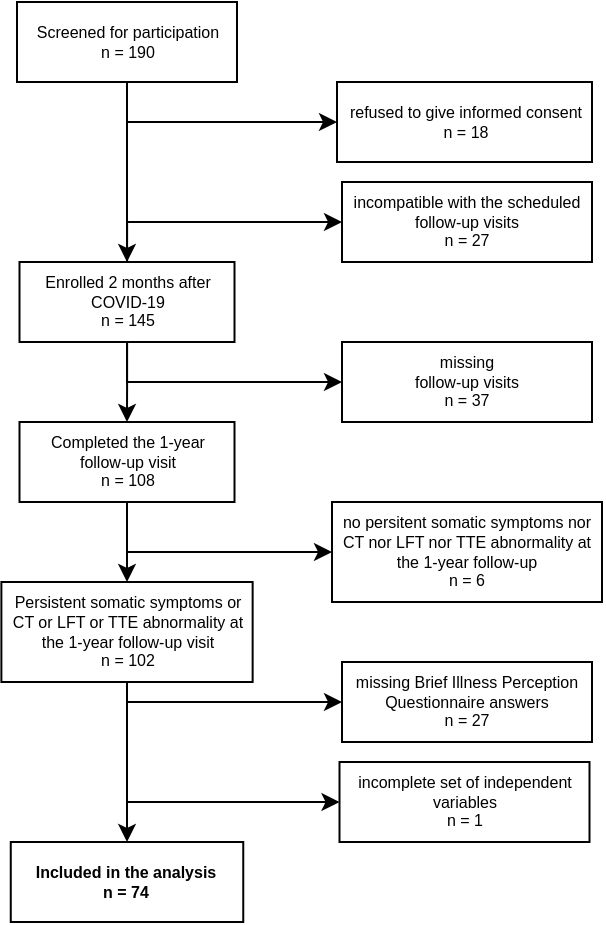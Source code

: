 <mxfile version="20.6.2" type="device"><diagram id="kymrSNZIO9Yu_4YMd4-S" name="Page-1"><mxGraphModel dx="670" dy="393" grid="1" gridSize="10" guides="1" tooltips="1" connect="1" arrows="1" fold="1" page="1" pageScale="1" pageWidth="690" pageHeight="980" math="0" shadow="0"><root><mxCell id="0"/><mxCell id="1" parent="0"/><mxCell id="g5Aw3cn5REU3yigZvrN2-3" value="Screened for participation&lt;br style=&quot;font-size: 8px&quot;&gt;n = 190" style="rounded=0;whiteSpace=wrap;html=1;fontSize=8;" parent="1" vertex="1"><mxGeometry x="22.5" y="30" width="110" height="40" as="geometry"/></mxCell><mxCell id="XmRowLqbIJVhWUMNI9tT-2" style="edgeStyle=orthogonalEdgeStyle;rounded=0;orthogonalLoop=1;jettySize=auto;html=1;exitX=0.5;exitY=1;exitDx=0;exitDy=0;entryX=0;entryY=0.5;entryDx=0;entryDy=0;" parent="1" source="g5Aw3cn5REU3yigZvrN2-4" target="XmRowLqbIJVhWUMNI9tT-1" edge="1"><mxGeometry relative="1" as="geometry"/></mxCell><mxCell id="g5Aw3cn5REU3yigZvrN2-4" value="Enrolled 2 months after COVID-19&lt;br&gt;n = 145" style="rounded=0;whiteSpace=wrap;html=1;fontSize=8;" parent="1" vertex="1"><mxGeometry x="23.75" y="160" width="107.5" height="40" as="geometry"/></mxCell><mxCell id="g5Aw3cn5REU3yigZvrN2-5" style="edgeStyle=orthogonalEdgeStyle;rounded=0;orthogonalLoop=1;jettySize=auto;html=1;entryX=0.5;entryY=0;entryDx=0;entryDy=0;fontSize=8;" parent="1" source="g5Aw3cn5REU3yigZvrN2-3" target="g5Aw3cn5REU3yigZvrN2-4" edge="1"><mxGeometry x="10" y="30" as="geometry"/></mxCell><mxCell id="zRfkyAClh-WpTDCYaPqg-5" style="edgeStyle=orthogonalEdgeStyle;rounded=0;orthogonalLoop=1;jettySize=auto;html=1;exitX=0.5;exitY=1;exitDx=0;exitDy=0;entryX=0;entryY=0.5;entryDx=0;entryDy=0;" parent="1" source="g5Aw3cn5REU3yigZvrN2-6" target="zRfkyAClh-WpTDCYaPqg-4" edge="1"><mxGeometry relative="1" as="geometry"/></mxCell><mxCell id="zRfkyAClh-WpTDCYaPqg-8" style="edgeStyle=orthogonalEdgeStyle;rounded=0;orthogonalLoop=1;jettySize=auto;html=1;exitX=0.5;exitY=1;exitDx=0;exitDy=0;entryX=0.5;entryY=0;entryDx=0;entryDy=0;" parent="1" source="g5Aw3cn5REU3yigZvrN2-6" target="zRfkyAClh-WpTDCYaPqg-6" edge="1"><mxGeometry relative="1" as="geometry"/></mxCell><mxCell id="g5Aw3cn5REU3yigZvrN2-6" value="Completed the 1-year &lt;br&gt;follow-up visit&lt;br&gt;n = 108" style="rounded=0;whiteSpace=wrap;html=1;fontSize=8;" parent="1" vertex="1"><mxGeometry x="23.75" y="240" width="107.5" height="40" as="geometry"/></mxCell><mxCell id="g5Aw3cn5REU3yigZvrN2-7" style="edgeStyle=orthogonalEdgeStyle;rounded=0;orthogonalLoop=1;jettySize=auto;html=1;entryX=0.5;entryY=0;entryDx=0;entryDy=0;fontSize=8;" parent="1" source="g5Aw3cn5REU3yigZvrN2-4" target="g5Aw3cn5REU3yigZvrN2-6" edge="1"><mxGeometry x="10" y="30" as="geometry"/></mxCell><mxCell id="g5Aw3cn5REU3yigZvrN2-10" value="refused to give informed consent&lt;br&gt;n = 18" style="rounded=0;whiteSpace=wrap;html=1;fontSize=8;" parent="1" vertex="1"><mxGeometry x="182.5" y="70" width="127.5" height="40" as="geometry"/></mxCell><mxCell id="g5Aw3cn5REU3yigZvrN2-11" style="edgeStyle=orthogonalEdgeStyle;rounded=0;orthogonalLoop=1;jettySize=auto;html=1;entryX=0;entryY=0.5;entryDx=0;entryDy=0;fontSize=8;" parent="1" source="g5Aw3cn5REU3yigZvrN2-3" target="g5Aw3cn5REU3yigZvrN2-10" edge="1"><mxGeometry x="10" y="30" as="geometry"><Array as="points"><mxPoint x="77.5" y="90"/></Array></mxGeometry></mxCell><mxCell id="g5Aw3cn5REU3yigZvrN2-12" value="incompatible with the scheduled follow-up visits&lt;br&gt;n = 27" style="rounded=0;whiteSpace=wrap;html=1;fontSize=8;" parent="1" vertex="1"><mxGeometry x="185" y="120" width="125" height="40" as="geometry"/></mxCell><mxCell id="g5Aw3cn5REU3yigZvrN2-13" style="edgeStyle=orthogonalEdgeStyle;rounded=0;orthogonalLoop=1;jettySize=auto;html=1;entryX=0;entryY=0.5;entryDx=0;entryDy=0;fontSize=8;" parent="1" source="g5Aw3cn5REU3yigZvrN2-4" target="g5Aw3cn5REU3yigZvrN2-12" edge="1"><mxGeometry x="10" y="30" as="geometry"><Array as="points"><mxPoint x="78" y="140"/></Array></mxGeometry></mxCell><mxCell id="XmRowLqbIJVhWUMNI9tT-1" value="missing &lt;br&gt;follow-up visits&lt;br&gt;n = 37" style="rounded=0;whiteSpace=wrap;html=1;fontSize=8;" parent="1" vertex="1"><mxGeometry x="185" y="200" width="125" height="40" as="geometry"/></mxCell><mxCell id="XmRowLqbIJVhWUMNI9tT-4" value="missing Brief Illness Perception Questionnaire answers&lt;br&gt;n = 27" style="rounded=0;whiteSpace=wrap;html=1;fontSize=8;" parent="1" vertex="1"><mxGeometry x="185" y="360" width="125" height="40" as="geometry"/></mxCell><mxCell id="XmRowLqbIJVhWUMNI9tT-7" value="incomplete set of independent variables&lt;br&gt;n = 1" style="rounded=0;whiteSpace=wrap;html=1;fontSize=8;" parent="1" vertex="1"><mxGeometry x="183.75" y="410" width="125" height="40" as="geometry"/></mxCell><mxCell id="XmRowLqbIJVhWUMNI9tT-8" value="Included in the analysis&lt;br&gt;n = 74" style="rounded=0;whiteSpace=wrap;html=1;fontSize=8;fontStyle=1" parent="1" vertex="1"><mxGeometry x="19.38" y="450" width="116.25" height="40" as="geometry"/></mxCell><mxCell id="zRfkyAClh-WpTDCYaPqg-4" value="no persitent somatic symptoms nor CT nor LFT nor TTE abnormality at the 1-year follow-up&lt;br&gt;n = 6" style="rounded=0;whiteSpace=wrap;html=1;fontSize=8;" parent="1" vertex="1"><mxGeometry x="180" y="280" width="135" height="50" as="geometry"/></mxCell><mxCell id="zRfkyAClh-WpTDCYaPqg-9" style="edgeStyle=orthogonalEdgeStyle;rounded=0;orthogonalLoop=1;jettySize=auto;html=1;exitX=0.5;exitY=1;exitDx=0;exitDy=0;entryX=0.5;entryY=0;entryDx=0;entryDy=0;" parent="1" source="zRfkyAClh-WpTDCYaPqg-6" target="XmRowLqbIJVhWUMNI9tT-8" edge="1"><mxGeometry relative="1" as="geometry"/></mxCell><mxCell id="zRfkyAClh-WpTDCYaPqg-10" style="edgeStyle=orthogonalEdgeStyle;rounded=0;orthogonalLoop=1;jettySize=auto;html=1;entryX=0;entryY=0.5;entryDx=0;entryDy=0;" parent="1" source="zRfkyAClh-WpTDCYaPqg-6" target="XmRowLqbIJVhWUMNI9tT-4" edge="1"><mxGeometry relative="1" as="geometry"><Array as="points"><mxPoint x="78" y="380"/></Array></mxGeometry></mxCell><mxCell id="zRfkyAClh-WpTDCYaPqg-11" style="edgeStyle=orthogonalEdgeStyle;rounded=0;orthogonalLoop=1;jettySize=auto;html=1;exitX=0.5;exitY=1;exitDx=0;exitDy=0;entryX=0;entryY=0.5;entryDx=0;entryDy=0;" parent="1" source="zRfkyAClh-WpTDCYaPqg-6" target="XmRowLqbIJVhWUMNI9tT-7" edge="1"><mxGeometry relative="1" as="geometry"/></mxCell><mxCell id="zRfkyAClh-WpTDCYaPqg-6" value="Persistent somatic symptoms or CT or LFT or TTE abnormality at the 1-year follow-up visit&lt;br&gt;n = 102" style="rounded=0;whiteSpace=wrap;html=1;fontSize=8;" parent="1" vertex="1"><mxGeometry x="14.69" y="320" width="125.63" height="50" as="geometry"/></mxCell></root></mxGraphModel></diagram></mxfile>